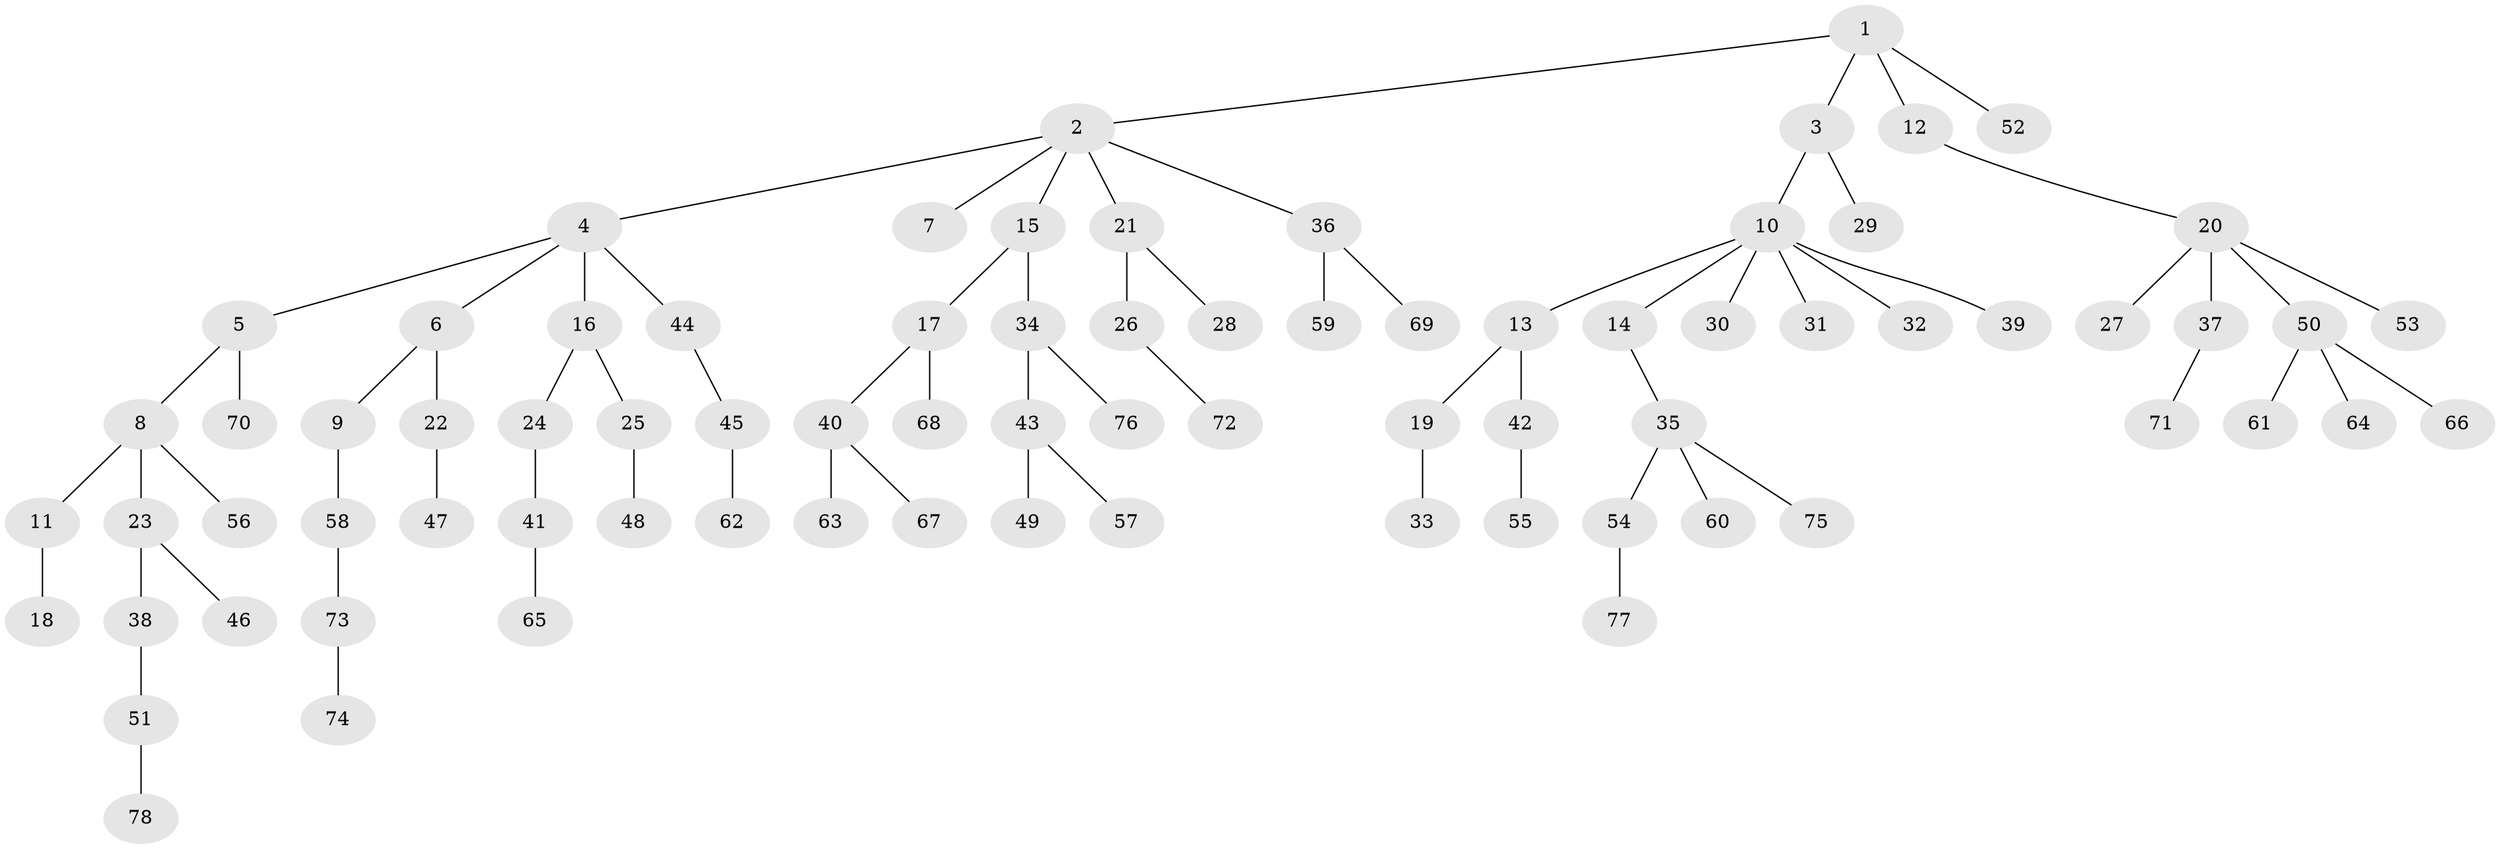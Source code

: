 // Generated by graph-tools (version 1.1) at 2025/37/03/09/25 02:37:09]
// undirected, 78 vertices, 77 edges
graph export_dot {
graph [start="1"]
  node [color=gray90,style=filled];
  1;
  2;
  3;
  4;
  5;
  6;
  7;
  8;
  9;
  10;
  11;
  12;
  13;
  14;
  15;
  16;
  17;
  18;
  19;
  20;
  21;
  22;
  23;
  24;
  25;
  26;
  27;
  28;
  29;
  30;
  31;
  32;
  33;
  34;
  35;
  36;
  37;
  38;
  39;
  40;
  41;
  42;
  43;
  44;
  45;
  46;
  47;
  48;
  49;
  50;
  51;
  52;
  53;
  54;
  55;
  56;
  57;
  58;
  59;
  60;
  61;
  62;
  63;
  64;
  65;
  66;
  67;
  68;
  69;
  70;
  71;
  72;
  73;
  74;
  75;
  76;
  77;
  78;
  1 -- 2;
  1 -- 3;
  1 -- 12;
  1 -- 52;
  2 -- 4;
  2 -- 7;
  2 -- 15;
  2 -- 21;
  2 -- 36;
  3 -- 10;
  3 -- 29;
  4 -- 5;
  4 -- 6;
  4 -- 16;
  4 -- 44;
  5 -- 8;
  5 -- 70;
  6 -- 9;
  6 -- 22;
  8 -- 11;
  8 -- 23;
  8 -- 56;
  9 -- 58;
  10 -- 13;
  10 -- 14;
  10 -- 30;
  10 -- 31;
  10 -- 32;
  10 -- 39;
  11 -- 18;
  12 -- 20;
  13 -- 19;
  13 -- 42;
  14 -- 35;
  15 -- 17;
  15 -- 34;
  16 -- 24;
  16 -- 25;
  17 -- 40;
  17 -- 68;
  19 -- 33;
  20 -- 27;
  20 -- 37;
  20 -- 50;
  20 -- 53;
  21 -- 26;
  21 -- 28;
  22 -- 47;
  23 -- 38;
  23 -- 46;
  24 -- 41;
  25 -- 48;
  26 -- 72;
  34 -- 43;
  34 -- 76;
  35 -- 54;
  35 -- 60;
  35 -- 75;
  36 -- 59;
  36 -- 69;
  37 -- 71;
  38 -- 51;
  40 -- 63;
  40 -- 67;
  41 -- 65;
  42 -- 55;
  43 -- 49;
  43 -- 57;
  44 -- 45;
  45 -- 62;
  50 -- 61;
  50 -- 64;
  50 -- 66;
  51 -- 78;
  54 -- 77;
  58 -- 73;
  73 -- 74;
}

